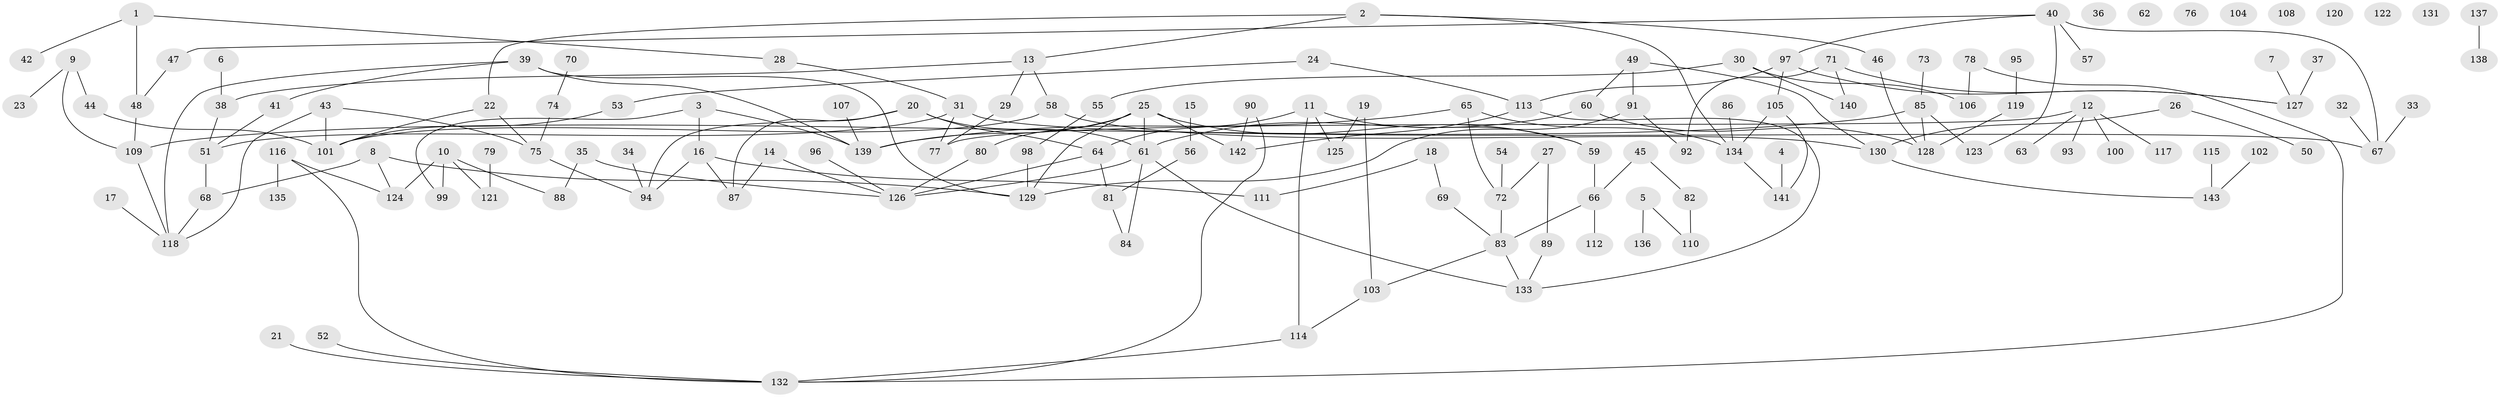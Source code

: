 // coarse degree distribution, {4: 0.2391304347826087, 2: 0.2826086956521739, 3: 0.2391304347826087, 1: 0.15217391304347827, 8: 0.010869565217391304, 5: 0.05434782608695652, 6: 0.010869565217391304, 7: 0.010869565217391304}
// Generated by graph-tools (version 1.1) at 2025/35/03/04/25 23:35:56]
// undirected, 143 vertices, 175 edges
graph export_dot {
  node [color=gray90,style=filled];
  1;
  2;
  3;
  4;
  5;
  6;
  7;
  8;
  9;
  10;
  11;
  12;
  13;
  14;
  15;
  16;
  17;
  18;
  19;
  20;
  21;
  22;
  23;
  24;
  25;
  26;
  27;
  28;
  29;
  30;
  31;
  32;
  33;
  34;
  35;
  36;
  37;
  38;
  39;
  40;
  41;
  42;
  43;
  44;
  45;
  46;
  47;
  48;
  49;
  50;
  51;
  52;
  53;
  54;
  55;
  56;
  57;
  58;
  59;
  60;
  61;
  62;
  63;
  64;
  65;
  66;
  67;
  68;
  69;
  70;
  71;
  72;
  73;
  74;
  75;
  76;
  77;
  78;
  79;
  80;
  81;
  82;
  83;
  84;
  85;
  86;
  87;
  88;
  89;
  90;
  91;
  92;
  93;
  94;
  95;
  96;
  97;
  98;
  99;
  100;
  101;
  102;
  103;
  104;
  105;
  106;
  107;
  108;
  109;
  110;
  111;
  112;
  113;
  114;
  115;
  116;
  117;
  118;
  119;
  120;
  121;
  122;
  123;
  124;
  125;
  126;
  127;
  128;
  129;
  130;
  131;
  132;
  133;
  134;
  135;
  136;
  137;
  138;
  139;
  140;
  141;
  142;
  143;
  1 -- 28;
  1 -- 42;
  1 -- 48;
  2 -- 13;
  2 -- 22;
  2 -- 46;
  2 -- 134;
  3 -- 16;
  3 -- 99;
  3 -- 139;
  4 -- 141;
  5 -- 110;
  5 -- 136;
  6 -- 38;
  7 -- 127;
  8 -- 68;
  8 -- 124;
  8 -- 129;
  9 -- 23;
  9 -- 44;
  9 -- 109;
  10 -- 88;
  10 -- 99;
  10 -- 121;
  10 -- 124;
  11 -- 59;
  11 -- 64;
  11 -- 114;
  11 -- 125;
  12 -- 63;
  12 -- 77;
  12 -- 93;
  12 -- 100;
  12 -- 117;
  13 -- 29;
  13 -- 38;
  13 -- 58;
  14 -- 87;
  14 -- 126;
  15 -- 56;
  16 -- 87;
  16 -- 94;
  16 -- 111;
  17 -- 118;
  18 -- 69;
  18 -- 111;
  19 -- 103;
  19 -- 125;
  20 -- 61;
  20 -- 64;
  20 -- 87;
  20 -- 94;
  21 -- 132;
  22 -- 75;
  22 -- 101;
  24 -- 53;
  24 -- 113;
  25 -- 59;
  25 -- 61;
  25 -- 80;
  25 -- 129;
  25 -- 139;
  25 -- 142;
  26 -- 50;
  26 -- 130;
  27 -- 72;
  27 -- 89;
  28 -- 31;
  29 -- 77;
  30 -- 55;
  30 -- 106;
  30 -- 140;
  31 -- 51;
  31 -- 67;
  31 -- 77;
  32 -- 67;
  33 -- 67;
  34 -- 94;
  35 -- 88;
  35 -- 126;
  37 -- 127;
  38 -- 51;
  39 -- 41;
  39 -- 118;
  39 -- 129;
  39 -- 139;
  40 -- 47;
  40 -- 57;
  40 -- 67;
  40 -- 97;
  40 -- 123;
  41 -- 51;
  43 -- 75;
  43 -- 101;
  43 -- 118;
  44 -- 101;
  45 -- 66;
  45 -- 82;
  46 -- 128;
  47 -- 48;
  48 -- 109;
  49 -- 60;
  49 -- 91;
  49 -- 130;
  51 -- 68;
  52 -- 132;
  53 -- 101;
  54 -- 72;
  55 -- 98;
  56 -- 81;
  58 -- 101;
  58 -- 130;
  59 -- 66;
  60 -- 61;
  60 -- 128;
  61 -- 84;
  61 -- 126;
  61 -- 133;
  64 -- 81;
  64 -- 126;
  65 -- 72;
  65 -- 134;
  65 -- 139;
  66 -- 83;
  66 -- 112;
  68 -- 118;
  69 -- 83;
  70 -- 74;
  71 -- 92;
  71 -- 127;
  71 -- 140;
  72 -- 83;
  73 -- 85;
  74 -- 75;
  75 -- 94;
  78 -- 106;
  78 -- 132;
  79 -- 121;
  80 -- 126;
  81 -- 84;
  82 -- 110;
  83 -- 103;
  83 -- 133;
  85 -- 109;
  85 -- 123;
  85 -- 128;
  86 -- 134;
  89 -- 133;
  90 -- 132;
  90 -- 142;
  91 -- 92;
  91 -- 129;
  95 -- 119;
  96 -- 126;
  97 -- 105;
  97 -- 113;
  97 -- 127;
  98 -- 129;
  102 -- 143;
  103 -- 114;
  105 -- 134;
  105 -- 141;
  107 -- 139;
  109 -- 118;
  113 -- 133;
  113 -- 142;
  114 -- 132;
  115 -- 143;
  116 -- 124;
  116 -- 132;
  116 -- 135;
  119 -- 128;
  130 -- 143;
  134 -- 141;
  137 -- 138;
}
